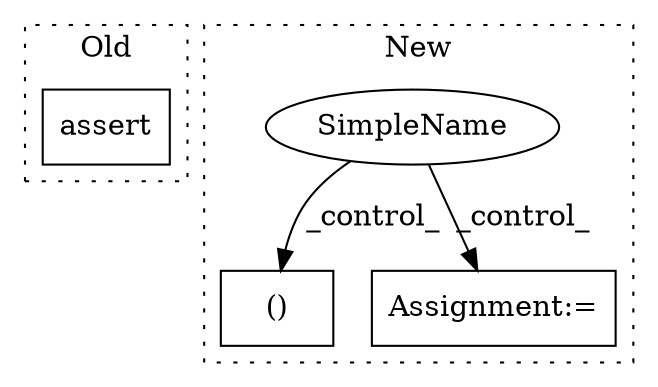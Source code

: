 digraph G {
subgraph cluster0 {
1 [label="assert" a="6" s="1715" l="7" shape="box"];
label = "Old";
style="dotted";
}
subgraph cluster1 {
2 [label="()" a="106" s="1103" l="15" shape="box"];
3 [label="SimpleName" a="42" s="" l="" shape="ellipse"];
4 [label="Assignment:=" a="7" s="1118" l="2" shape="box"];
label = "New";
style="dotted";
}
3 -> 4 [label="_control_"];
3 -> 2 [label="_control_"];
}